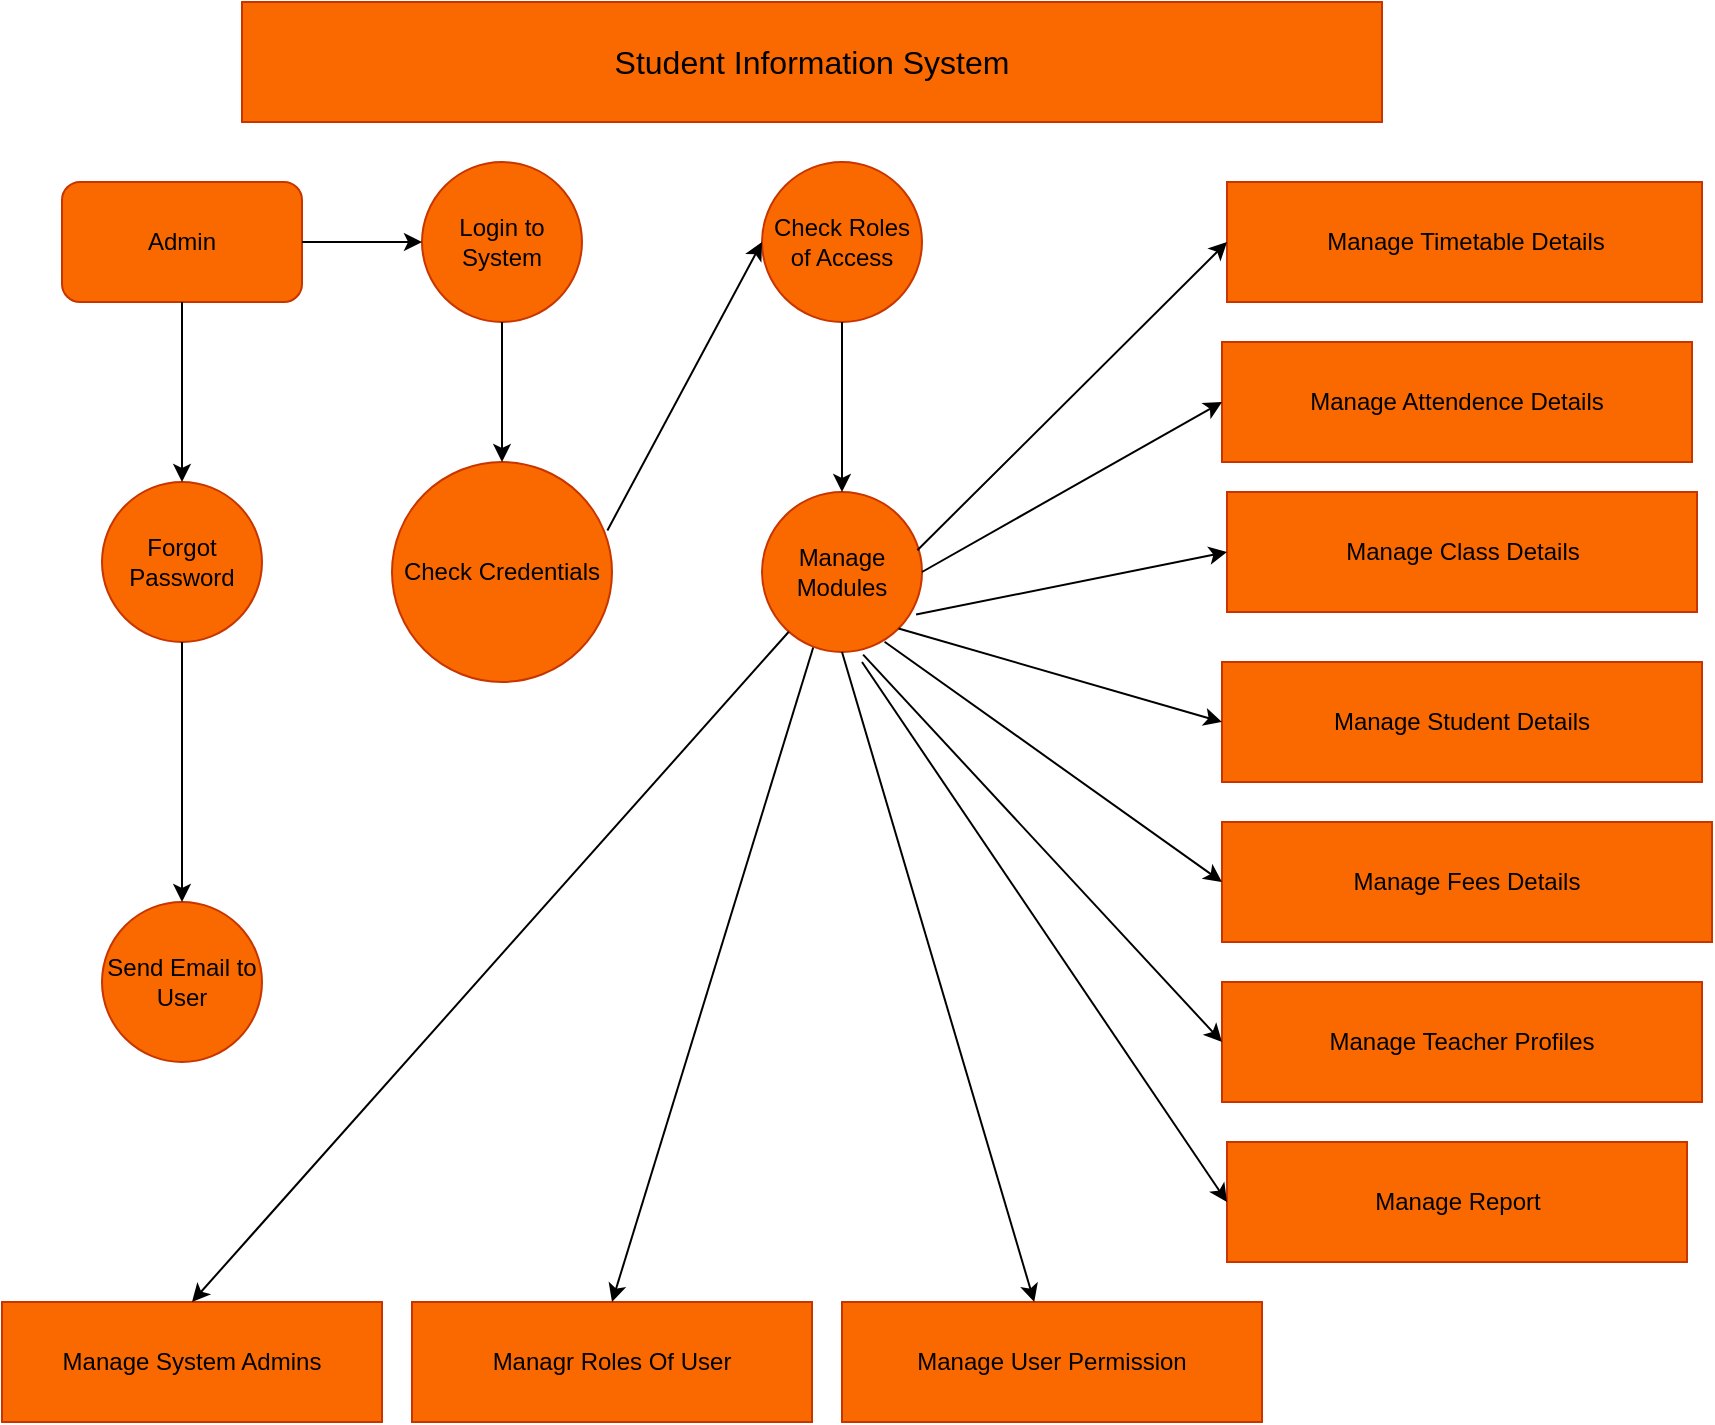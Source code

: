 <mxfile version="28.1.1">
  <diagram name="Page-1" id="ondMy0psbEYRZMWDlDBx">
    <mxGraphModel dx="878" dy="474" grid="1" gridSize="10" guides="1" tooltips="1" connect="1" arrows="1" fold="1" page="1" pageScale="1" pageWidth="850" pageHeight="1100" math="0" shadow="0">
      <root>
        <mxCell id="0" />
        <mxCell id="1" parent="0" />
        <mxCell id="jODJT9A4DJI-Ke_YGHdf-1" value="Forgot Password" style="ellipse;whiteSpace=wrap;html=1;aspect=fixed;fillColor=#fa6800;fontColor=#000000;strokeColor=#C73500;" vertex="1" parent="1">
          <mxGeometry x="70" y="240" width="80" height="80" as="geometry" />
        </mxCell>
        <mxCell id="jODJT9A4DJI-Ke_YGHdf-2" value="Check Credentials" style="ellipse;whiteSpace=wrap;html=1;aspect=fixed;fillColor=#fa6800;fontColor=#000000;strokeColor=#C73500;" vertex="1" parent="1">
          <mxGeometry x="215" y="230" width="110" height="110" as="geometry" />
        </mxCell>
        <mxCell id="jODJT9A4DJI-Ke_YGHdf-3" value="Manage Modules" style="ellipse;whiteSpace=wrap;html=1;aspect=fixed;fillColor=#fa6800;fontColor=#000000;strokeColor=#C73500;" vertex="1" parent="1">
          <mxGeometry x="400" y="245" width="80" height="80" as="geometry" />
        </mxCell>
        <mxCell id="jODJT9A4DJI-Ke_YGHdf-7" value="Manage Timetable Details" style="rounded=0;whiteSpace=wrap;html=1;fillColor=#fa6800;fontColor=#000000;strokeColor=#C73500;" vertex="1" parent="1">
          <mxGeometry x="632.5" y="90" width="237.5" height="60" as="geometry" />
        </mxCell>
        <mxCell id="jODJT9A4DJI-Ke_YGHdf-8" value="Manage Attendence Details" style="rounded=0;whiteSpace=wrap;html=1;fillColor=#fa6800;fontColor=#000000;strokeColor=#C73500;" vertex="1" parent="1">
          <mxGeometry x="630" y="170" width="235" height="60" as="geometry" />
        </mxCell>
        <mxCell id="jODJT9A4DJI-Ke_YGHdf-9" value="Manage Class Details" style="rounded=0;whiteSpace=wrap;html=1;fillColor=#fa6800;fontColor=#000000;strokeColor=#C73500;" vertex="1" parent="1">
          <mxGeometry x="632.5" y="245" width="235" height="60" as="geometry" />
        </mxCell>
        <mxCell id="jODJT9A4DJI-Ke_YGHdf-10" value="Manage Student Details" style="rounded=0;whiteSpace=wrap;html=1;fillColor=#fa6800;fontColor=#000000;strokeColor=#C73500;" vertex="1" parent="1">
          <mxGeometry x="630" y="330" width="240" height="60" as="geometry" />
        </mxCell>
        <mxCell id="jODJT9A4DJI-Ke_YGHdf-11" value="Manage Fees Details" style="rounded=0;whiteSpace=wrap;html=1;fillColor=#fa6800;fontColor=#000000;strokeColor=#C73500;" vertex="1" parent="1">
          <mxGeometry x="630" y="410" width="245" height="60" as="geometry" />
        </mxCell>
        <mxCell id="jODJT9A4DJI-Ke_YGHdf-12" value="Manage Teacher Profiles" style="rounded=0;whiteSpace=wrap;html=1;fillColor=#fa6800;fontColor=#000000;strokeColor=#C73500;" vertex="1" parent="1">
          <mxGeometry x="630" y="490" width="240" height="60" as="geometry" />
        </mxCell>
        <mxCell id="jODJT9A4DJI-Ke_YGHdf-13" value="Send Email to User" style="ellipse;whiteSpace=wrap;html=1;aspect=fixed;fillColor=#fa6800;fontColor=#000000;strokeColor=#C73500;" vertex="1" parent="1">
          <mxGeometry x="70" y="450" width="80" height="80" as="geometry" />
        </mxCell>
        <mxCell id="jODJT9A4DJI-Ke_YGHdf-14" value="Manage System Admins" style="rounded=0;whiteSpace=wrap;html=1;fillColor=#fa6800;fontColor=#000000;strokeColor=#C73500;" vertex="1" parent="1">
          <mxGeometry x="20" y="650" width="190" height="60" as="geometry" />
        </mxCell>
        <mxCell id="jODJT9A4DJI-Ke_YGHdf-15" value="Managr Roles Of User" style="rounded=0;whiteSpace=wrap;html=1;fillColor=#fa6800;fontColor=#000000;strokeColor=#C73500;" vertex="1" parent="1">
          <mxGeometry x="225" y="650" width="200" height="60" as="geometry" />
        </mxCell>
        <mxCell id="jODJT9A4DJI-Ke_YGHdf-16" value="Manage User Permission" style="rounded=0;whiteSpace=wrap;html=1;fillColor=#fa6800;fontColor=#000000;strokeColor=#C73500;" vertex="1" parent="1">
          <mxGeometry x="440" y="650" width="210" height="60" as="geometry" />
        </mxCell>
        <mxCell id="jODJT9A4DJI-Ke_YGHdf-17" value="" style="endArrow=classic;html=1;rounded=0;exitX=0.5;exitY=1;exitDx=0;exitDy=0;entryX=0.5;entryY=0;entryDx=0;entryDy=0;" edge="1" parent="1" source="jODJT9A4DJI-Ke_YGHdf-1" target="jODJT9A4DJI-Ke_YGHdf-13">
          <mxGeometry width="50" height="50" relative="1" as="geometry">
            <mxPoint x="400" y="500" as="sourcePoint" />
            <mxPoint x="450" y="450" as="targetPoint" />
          </mxGeometry>
        </mxCell>
        <mxCell id="jODJT9A4DJI-Ke_YGHdf-18" value="" style="endArrow=classic;html=1;rounded=0;entryX=0.5;entryY=0;entryDx=0;entryDy=0;" edge="1" parent="1" source="jODJT9A4DJI-Ke_YGHdf-3" target="jODJT9A4DJI-Ke_YGHdf-14">
          <mxGeometry width="50" height="50" relative="1" as="geometry">
            <mxPoint x="400" y="500" as="sourcePoint" />
            <mxPoint x="450" y="450" as="targetPoint" />
          </mxGeometry>
        </mxCell>
        <mxCell id="jODJT9A4DJI-Ke_YGHdf-19" value="" style="endArrow=classic;html=1;rounded=0;entryX=0.5;entryY=0;entryDx=0;entryDy=0;exitX=0.32;exitY=0.972;exitDx=0;exitDy=0;exitPerimeter=0;" edge="1" parent="1" source="jODJT9A4DJI-Ke_YGHdf-3" target="jODJT9A4DJI-Ke_YGHdf-15">
          <mxGeometry width="50" height="50" relative="1" as="geometry">
            <mxPoint x="420" y="263" as="sourcePoint" />
            <mxPoint x="450" y="450" as="targetPoint" />
          </mxGeometry>
        </mxCell>
        <mxCell id="jODJT9A4DJI-Ke_YGHdf-20" value="" style="endArrow=classic;html=1;rounded=0;exitX=0.5;exitY=1;exitDx=0;exitDy=0;" edge="1" parent="1" source="jODJT9A4DJI-Ke_YGHdf-3" target="jODJT9A4DJI-Ke_YGHdf-16">
          <mxGeometry width="50" height="50" relative="1" as="geometry">
            <mxPoint x="400" y="500" as="sourcePoint" />
            <mxPoint x="450" y="450" as="targetPoint" />
          </mxGeometry>
        </mxCell>
        <mxCell id="jODJT9A4DJI-Ke_YGHdf-21" value="" style="endArrow=classic;html=1;rounded=0;exitX=0.632;exitY=1.016;exitDx=0;exitDy=0;exitPerimeter=0;entryX=0;entryY=0.5;entryDx=0;entryDy=0;" edge="1" parent="1" source="jODJT9A4DJI-Ke_YGHdf-3" target="jODJT9A4DJI-Ke_YGHdf-12">
          <mxGeometry width="50" height="50" relative="1" as="geometry">
            <mxPoint x="400" y="500" as="sourcePoint" />
            <mxPoint x="450" y="450" as="targetPoint" />
          </mxGeometry>
        </mxCell>
        <mxCell id="jODJT9A4DJI-Ke_YGHdf-22" value="" style="endArrow=classic;html=1;rounded=0;entryX=0;entryY=0.5;entryDx=0;entryDy=0;exitX=0.766;exitY=0.936;exitDx=0;exitDy=0;exitPerimeter=0;" edge="1" parent="1" source="jODJT9A4DJI-Ke_YGHdf-3" target="jODJT9A4DJI-Ke_YGHdf-11">
          <mxGeometry width="50" height="50" relative="1" as="geometry">
            <mxPoint x="450" y="250" as="sourcePoint" />
            <mxPoint x="450" y="450" as="targetPoint" />
          </mxGeometry>
        </mxCell>
        <mxCell id="jODJT9A4DJI-Ke_YGHdf-23" value="" style="endArrow=classic;html=1;rounded=0;exitX=1;exitY=1;exitDx=0;exitDy=0;entryX=0;entryY=0.5;entryDx=0;entryDy=0;" edge="1" parent="1" source="jODJT9A4DJI-Ke_YGHdf-3" target="jODJT9A4DJI-Ke_YGHdf-10">
          <mxGeometry width="50" height="50" relative="1" as="geometry">
            <mxPoint x="400" y="500" as="sourcePoint" />
            <mxPoint x="450" y="450" as="targetPoint" />
          </mxGeometry>
        </mxCell>
        <mxCell id="jODJT9A4DJI-Ke_YGHdf-24" value="" style="endArrow=classic;html=1;rounded=0;exitX=0.963;exitY=0.766;exitDx=0;exitDy=0;exitPerimeter=0;entryX=0;entryY=0.5;entryDx=0;entryDy=0;" edge="1" parent="1" source="jODJT9A4DJI-Ke_YGHdf-3" target="jODJT9A4DJI-Ke_YGHdf-9">
          <mxGeometry width="50" height="50" relative="1" as="geometry">
            <mxPoint x="400" y="300" as="sourcePoint" />
            <mxPoint x="450" y="250" as="targetPoint" />
          </mxGeometry>
        </mxCell>
        <mxCell id="jODJT9A4DJI-Ke_YGHdf-25" value="" style="endArrow=classic;html=1;rounded=0;exitX=1;exitY=0.5;exitDx=0;exitDy=0;entryX=0;entryY=0.5;entryDx=0;entryDy=0;" edge="1" parent="1" source="jODJT9A4DJI-Ke_YGHdf-3" target="jODJT9A4DJI-Ke_YGHdf-8">
          <mxGeometry width="50" height="50" relative="1" as="geometry">
            <mxPoint x="400" y="300" as="sourcePoint" />
            <mxPoint x="450" y="250" as="targetPoint" />
          </mxGeometry>
        </mxCell>
        <mxCell id="jODJT9A4DJI-Ke_YGHdf-26" value="" style="endArrow=classic;html=1;rounded=0;exitX=0.971;exitY=0.364;exitDx=0;exitDy=0;entryX=0;entryY=0.5;entryDx=0;entryDy=0;exitPerimeter=0;" edge="1" parent="1" source="jODJT9A4DJI-Ke_YGHdf-3" target="jODJT9A4DJI-Ke_YGHdf-7">
          <mxGeometry width="50" height="50" relative="1" as="geometry">
            <mxPoint x="400" y="300" as="sourcePoint" />
            <mxPoint x="450" y="250" as="targetPoint" />
          </mxGeometry>
        </mxCell>
        <mxCell id="jODJT9A4DJI-Ke_YGHdf-27" value="Admin" style="rounded=1;whiteSpace=wrap;html=1;fillColor=#fa6800;fontColor=#000000;strokeColor=#C73500;" vertex="1" parent="1">
          <mxGeometry x="50" y="90" width="120" height="60" as="geometry" />
        </mxCell>
        <mxCell id="jODJT9A4DJI-Ke_YGHdf-28" value="Login to System" style="ellipse;whiteSpace=wrap;html=1;aspect=fixed;fillColor=#fa6800;fontColor=#000000;strokeColor=#C73500;" vertex="1" parent="1">
          <mxGeometry x="230" y="80" width="80" height="80" as="geometry" />
        </mxCell>
        <mxCell id="jODJT9A4DJI-Ke_YGHdf-29" value="Check Roles of Access" style="ellipse;whiteSpace=wrap;html=1;aspect=fixed;fillColor=#fa6800;fontColor=#000000;strokeColor=#C73500;" vertex="1" parent="1">
          <mxGeometry x="400" y="80" width="80" height="80" as="geometry" />
        </mxCell>
        <mxCell id="jODJT9A4DJI-Ke_YGHdf-30" value="" style="endArrow=classic;html=1;rounded=0;exitX=1;exitY=0.5;exitDx=0;exitDy=0;entryX=0;entryY=0.5;entryDx=0;entryDy=0;" edge="1" parent="1" source="jODJT9A4DJI-Ke_YGHdf-27" target="jODJT9A4DJI-Ke_YGHdf-28">
          <mxGeometry width="50" height="50" relative="1" as="geometry">
            <mxPoint x="400" y="120" as="sourcePoint" />
            <mxPoint x="450" y="70" as="targetPoint" />
          </mxGeometry>
        </mxCell>
        <mxCell id="jODJT9A4DJI-Ke_YGHdf-31" value="" style="endArrow=classic;html=1;rounded=0;exitX=0.979;exitY=0.311;exitDx=0;exitDy=0;entryX=0;entryY=0.5;entryDx=0;entryDy=0;exitPerimeter=0;" edge="1" parent="1" source="jODJT9A4DJI-Ke_YGHdf-2" target="jODJT9A4DJI-Ke_YGHdf-29">
          <mxGeometry width="50" height="50" relative="1" as="geometry">
            <mxPoint x="400" y="120" as="sourcePoint" />
            <mxPoint x="450" y="70" as="targetPoint" />
          </mxGeometry>
        </mxCell>
        <mxCell id="jODJT9A4DJI-Ke_YGHdf-32" value="" style="endArrow=classic;html=1;rounded=0;exitX=0.5;exitY=1;exitDx=0;exitDy=0;entryX=0.5;entryY=0;entryDx=0;entryDy=0;" edge="1" parent="1" source="jODJT9A4DJI-Ke_YGHdf-27" target="jODJT9A4DJI-Ke_YGHdf-1">
          <mxGeometry width="50" height="50" relative="1" as="geometry">
            <mxPoint x="400" y="190" as="sourcePoint" />
            <mxPoint x="450" y="140" as="targetPoint" />
          </mxGeometry>
        </mxCell>
        <mxCell id="jODJT9A4DJI-Ke_YGHdf-33" value="" style="endArrow=classic;html=1;rounded=0;exitX=0.5;exitY=1;exitDx=0;exitDy=0;entryX=0.5;entryY=0;entryDx=0;entryDy=0;" edge="1" parent="1" source="jODJT9A4DJI-Ke_YGHdf-28" target="jODJT9A4DJI-Ke_YGHdf-2">
          <mxGeometry width="50" height="50" relative="1" as="geometry">
            <mxPoint x="400" y="190" as="sourcePoint" />
            <mxPoint x="450" y="140" as="targetPoint" />
          </mxGeometry>
        </mxCell>
        <mxCell id="jODJT9A4DJI-Ke_YGHdf-34" value="" style="endArrow=classic;html=1;rounded=0;exitX=0.5;exitY=1;exitDx=0;exitDy=0;entryX=0.5;entryY=0;entryDx=0;entryDy=0;" edge="1" parent="1" source="jODJT9A4DJI-Ke_YGHdf-29" target="jODJT9A4DJI-Ke_YGHdf-3">
          <mxGeometry width="50" height="50" relative="1" as="geometry">
            <mxPoint x="400" y="190" as="sourcePoint" />
            <mxPoint x="450" y="140" as="targetPoint" />
          </mxGeometry>
        </mxCell>
        <mxCell id="jODJT9A4DJI-Ke_YGHdf-37" value="&lt;font size=&quot;3&quot;&gt;Student Information System&lt;/font&gt;" style="rounded=0;whiteSpace=wrap;html=1;fillColor=#fa6800;fontColor=#000000;strokeColor=#C73500;" vertex="1" parent="1">
          <mxGeometry x="140" width="570" height="60" as="geometry" />
        </mxCell>
        <mxCell id="jODJT9A4DJI-Ke_YGHdf-38" value="Manage Report" style="rounded=0;whiteSpace=wrap;html=1;fillColor=#fa6800;fontColor=#000000;strokeColor=#C73500;" vertex="1" parent="1">
          <mxGeometry x="632.5" y="570" width="230" height="60" as="geometry" />
        </mxCell>
        <mxCell id="jODJT9A4DJI-Ke_YGHdf-39" value="" style="endArrow=classic;html=1;rounded=0;entryX=0;entryY=0.5;entryDx=0;entryDy=0;" edge="1" parent="1" target="jODJT9A4DJI-Ke_YGHdf-38">
          <mxGeometry width="50" height="50" relative="1" as="geometry">
            <mxPoint x="450" y="330" as="sourcePoint" />
            <mxPoint x="500" y="390" as="targetPoint" />
          </mxGeometry>
        </mxCell>
      </root>
    </mxGraphModel>
  </diagram>
</mxfile>
